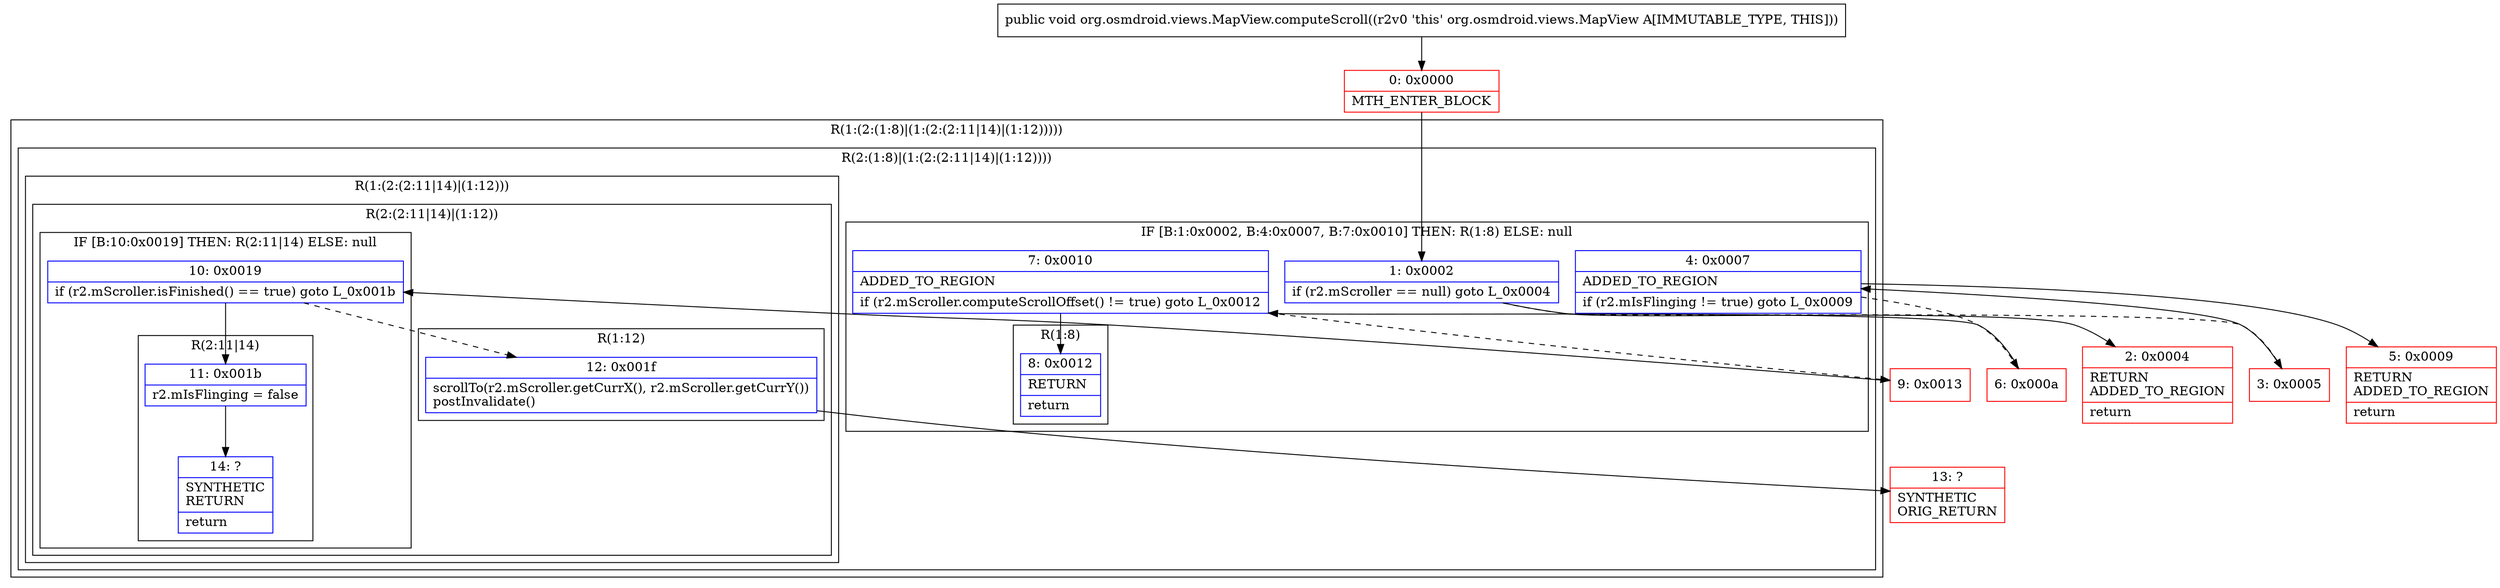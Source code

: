 digraph "CFG fororg.osmdroid.views.MapView.computeScroll()V" {
subgraph cluster_Region_1560453637 {
label = "R(1:(2:(1:8)|(1:(2:(2:11|14)|(1:12)))))";
node [shape=record,color=blue];
subgraph cluster_Region_2012881525 {
label = "R(2:(1:8)|(1:(2:(2:11|14)|(1:12))))";
node [shape=record,color=blue];
subgraph cluster_IfRegion_385745452 {
label = "IF [B:1:0x0002, B:4:0x0007, B:7:0x0010] THEN: R(1:8) ELSE: null";
node [shape=record,color=blue];
Node_1 [shape=record,label="{1\:\ 0x0002|if (r2.mScroller == null) goto L_0x0004\l}"];
Node_4 [shape=record,label="{4\:\ 0x0007|ADDED_TO_REGION\l|if (r2.mIsFlinging != true) goto L_0x0009\l}"];
Node_7 [shape=record,label="{7\:\ 0x0010|ADDED_TO_REGION\l|if (r2.mScroller.computeScrollOffset() != true) goto L_0x0012\l}"];
subgraph cluster_Region_2012282632 {
label = "R(1:8)";
node [shape=record,color=blue];
Node_8 [shape=record,label="{8\:\ 0x0012|RETURN\l|return\l}"];
}
}
subgraph cluster_Region_1059748217 {
label = "R(1:(2:(2:11|14)|(1:12)))";
node [shape=record,color=blue];
subgraph cluster_Region_434445667 {
label = "R(2:(2:11|14)|(1:12))";
node [shape=record,color=blue];
subgraph cluster_IfRegion_2146210577 {
label = "IF [B:10:0x0019] THEN: R(2:11|14) ELSE: null";
node [shape=record,color=blue];
Node_10 [shape=record,label="{10\:\ 0x0019|if (r2.mScroller.isFinished() == true) goto L_0x001b\l}"];
subgraph cluster_Region_261372763 {
label = "R(2:11|14)";
node [shape=record,color=blue];
Node_11 [shape=record,label="{11\:\ 0x001b|r2.mIsFlinging = false\l}"];
Node_14 [shape=record,label="{14\:\ ?|SYNTHETIC\lRETURN\l|return\l}"];
}
}
subgraph cluster_Region_1662614113 {
label = "R(1:12)";
node [shape=record,color=blue];
Node_12 [shape=record,label="{12\:\ 0x001f|scrollTo(r2.mScroller.getCurrX(), r2.mScroller.getCurrY())\lpostInvalidate()\l}"];
}
}
}
}
}
Node_0 [shape=record,color=red,label="{0\:\ 0x0000|MTH_ENTER_BLOCK\l}"];
Node_2 [shape=record,color=red,label="{2\:\ 0x0004|RETURN\lADDED_TO_REGION\l|return\l}"];
Node_3 [shape=record,color=red,label="{3\:\ 0x0005}"];
Node_5 [shape=record,color=red,label="{5\:\ 0x0009|RETURN\lADDED_TO_REGION\l|return\l}"];
Node_6 [shape=record,color=red,label="{6\:\ 0x000a}"];
Node_9 [shape=record,color=red,label="{9\:\ 0x0013}"];
Node_13 [shape=record,color=red,label="{13\:\ ?|SYNTHETIC\lORIG_RETURN\l}"];
MethodNode[shape=record,label="{public void org.osmdroid.views.MapView.computeScroll((r2v0 'this' org.osmdroid.views.MapView A[IMMUTABLE_TYPE, THIS])) }"];
MethodNode -> Node_0;
Node_1 -> Node_2;
Node_1 -> Node_3[style=dashed];
Node_4 -> Node_5;
Node_4 -> Node_6[style=dashed];
Node_7 -> Node_8;
Node_7 -> Node_9[style=dashed];
Node_10 -> Node_11;
Node_10 -> Node_12[style=dashed];
Node_11 -> Node_14;
Node_12 -> Node_13;
Node_0 -> Node_1;
Node_3 -> Node_4;
Node_6 -> Node_7;
Node_9 -> Node_10;
}

